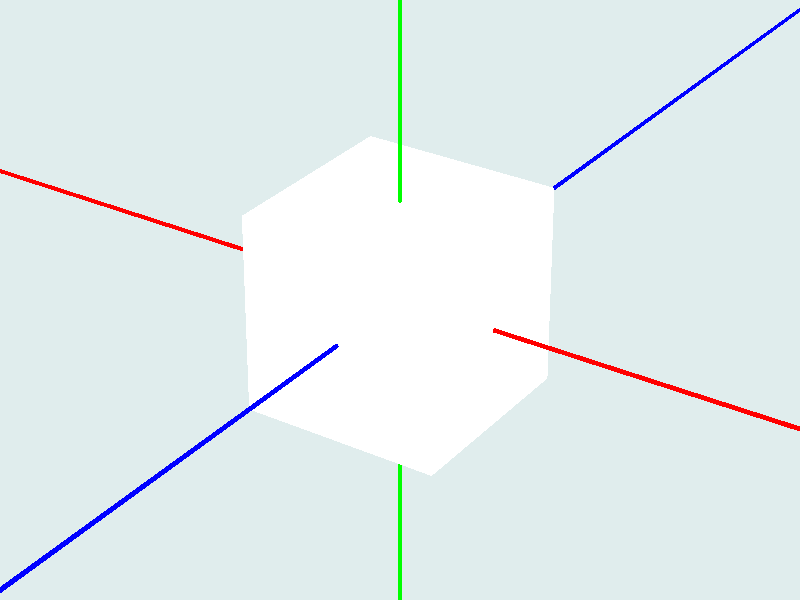 #include "shapes.inc"		// 基本形状の組み込み
#include "colors.inc"		// 色名の組み込み

global_settings { charset utf8 }	// 日本語テキスト用の設定

// モデル
object {
  Cube			// 球体（中心位置 <0,0,0>，半径 1）
 	pigment { color White }
}

// 座標軸
merge {
	object { Cylinder_X scale 0.02 pigment { color Red } }		// x軸
	object { Cylinder_Y scale 0.02 pigment { color Green } }	// y軸
	object { Cylinder_Z scale 0.02 pigment { color Blue } }		// z軸
}

// 背景
background { color LightBlue }

// 照明
light_source {
	<10, 15, -20>			// 照明の位置
	color White*2.0			// 照明光の色
	parallel point_at <0, 0, 0>	// 照射先の位置
}

// カメラ
camera {
	location <10.0, 10.0, -15.0>	// カメラの位置
	look_at	<0.0, 0.0, 0.0>		// 注目先の位置
	angle 20			// カメラの視野角
}

